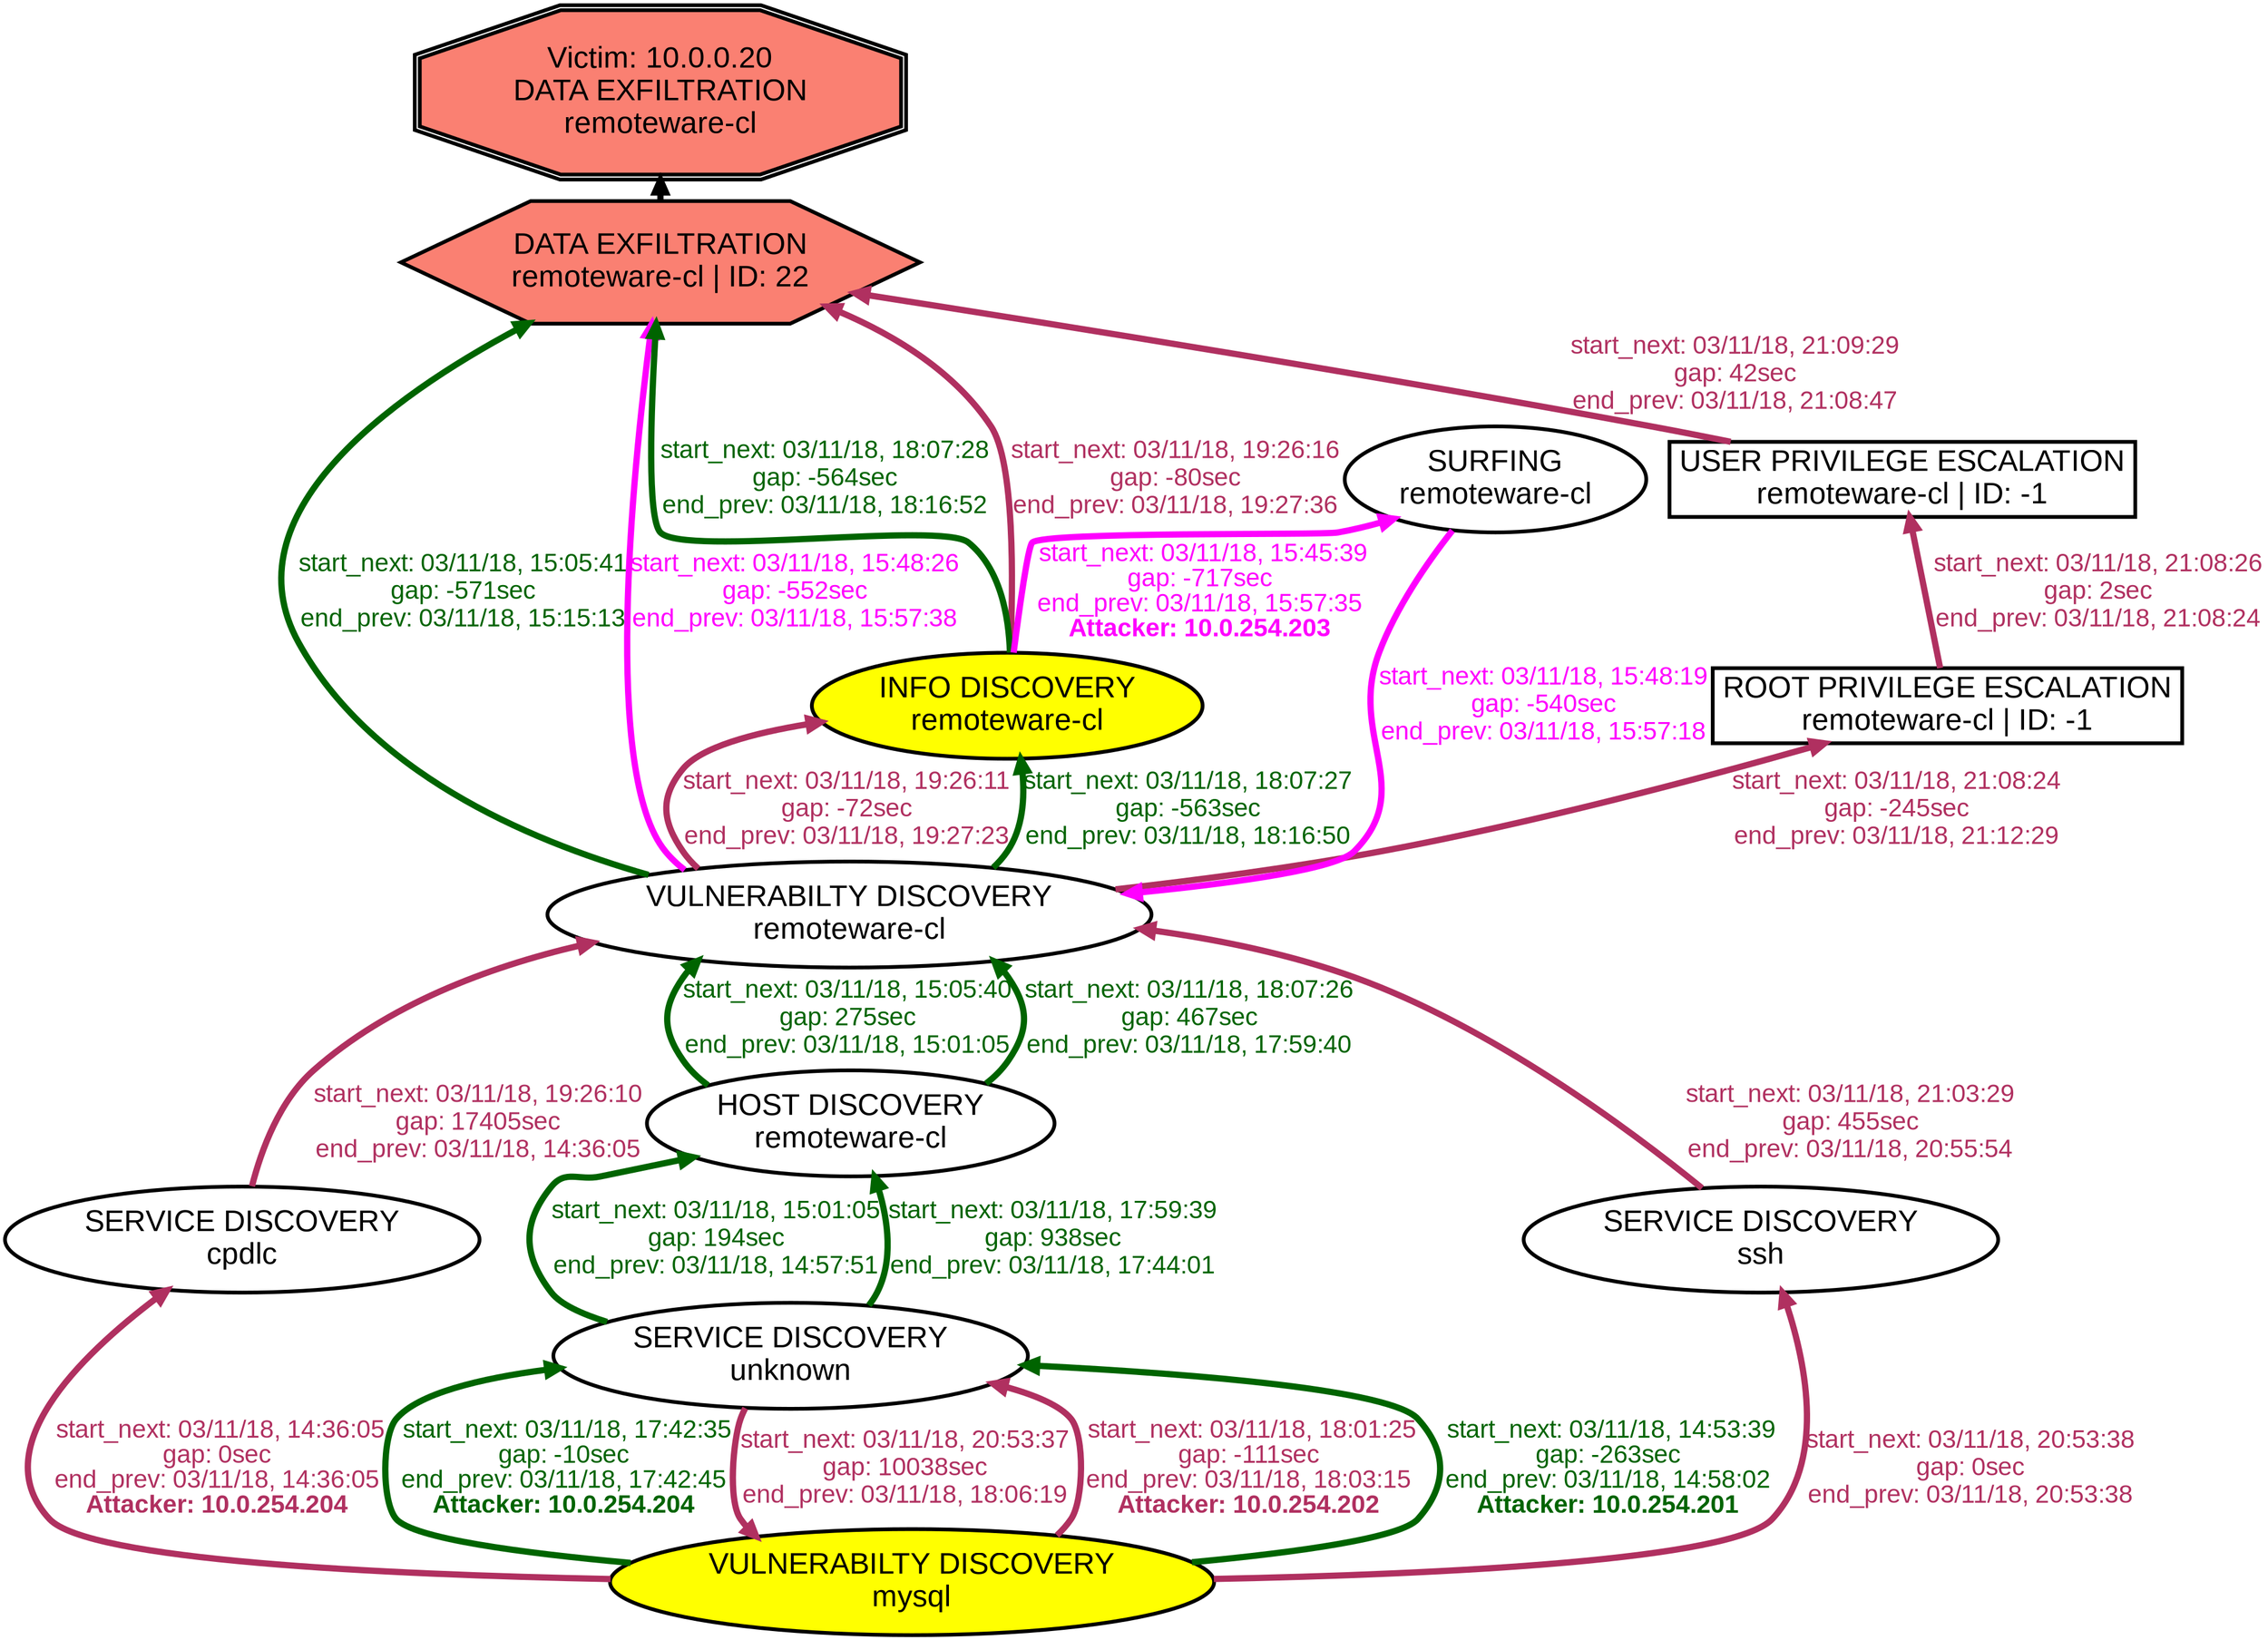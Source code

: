 digraph DATAEXFILTRATIONremotewarecl {
rankdir="BT"; 
 graph [ nodesep="0.1", ranksep="0.02"] 
 node [ fontname=Arial, fontsize=24,penwidth=3]; 
 edge [ fontname=Arial, fontsize=20,penwidth=5 ];
"Victim: 10.0.0.20
DATA EXFILTRATION
remoteware-cl" [shape=doubleoctagon, style=filled, fillcolor=salmon];
{ rank = max; "Victim: 10.0.0.20
DATA EXFILTRATION
remoteware-cl"}
"DATA EXFILTRATION
remoteware-cl | ID: 22" -> "Victim: 10.0.0.20
DATA EXFILTRATION
remoteware-cl"
"DATA EXFILTRATION
remoteware-cl | ID: 22" [style=filled, fillcolor= salmon]
{ rank=same; "DATA EXFILTRATION
remoteware-cl | ID: 22"}
"VULNERABILTY DISCOVERY
mysql" [style=filled, fillcolor= yellow]
"VULNERABILTY DISCOVERY
mysql" -> "SERVICE DISCOVERY
cpdlc" [ color=maroon] [label=<<font color="maroon"> start_next: 03/11/18, 14:36:05<br/>gap: 0sec<br/>end_prev: 03/11/18, 14:36:05</font><br/><font color="maroon"><b>Attacker: 10.0.254.204</b></font>>]
"SERVICE DISCOVERY
cpdlc" -> "VULNERABILTY DISCOVERY
remoteware-cl" [ label="start_next: 03/11/18, 19:26:10
gap: 17405sec
end_prev: 03/11/18, 14:36:05"][ fontcolor="maroon" color=maroon]
"VULNERABILTY DISCOVERY
remoteware-cl" -> "INFO DISCOVERY
remoteware-cl" [ label="start_next: 03/11/18, 19:26:11
gap: -72sec
end_prev: 03/11/18, 19:27:23"][ fontcolor="maroon" color=maroon]
"INFO DISCOVERY
remoteware-cl" -> "DATA EXFILTRATION
remoteware-cl | ID: 22" [ label="start_next: 03/11/18, 19:26:16
gap: -80sec
end_prev: 03/11/18, 19:27:36"][ fontcolor="maroon" color=maroon]
"VULNERABILTY DISCOVERY
mysql" [style=filled, fillcolor= yellow]
"VULNERABILTY DISCOVERY
mysql" -> "SERVICE DISCOVERY
unknown" [ color=maroon] [label=<<font color="maroon"> start_next: 03/11/18, 18:01:25<br/>gap: -111sec<br/>end_prev: 03/11/18, 18:03:15</font><br/><font color="maroon"><b>Attacker: 10.0.254.202</b></font>>]
"SERVICE DISCOVERY
unknown" -> "VULNERABILTY DISCOVERY
mysql" [ label="start_next: 03/11/18, 20:53:37
gap: 10038sec
end_prev: 03/11/18, 18:06:19"][ fontcolor="maroon" color=maroon]
"VULNERABILTY DISCOVERY
mysql" -> "SERVICE DISCOVERY
ssh" [ label="start_next: 03/11/18, 20:53:38
gap: 0sec
end_prev: 03/11/18, 20:53:38"][ fontcolor="maroon" color=maroon]
"SERVICE DISCOVERY
ssh" -> "VULNERABILTY DISCOVERY
remoteware-cl" [ label="start_next: 03/11/18, 21:03:29
gap: 455sec
end_prev: 03/11/18, 20:55:54"][ fontcolor="maroon" color=maroon]
"VULNERABILTY DISCOVERY
remoteware-cl" -> "ROOT PRIVILEGE ESCALATION
remoteware-cl | ID: -1" [ label="start_next: 03/11/18, 21:08:24
gap: -245sec
end_prev: 03/11/18, 21:12:29"][ fontcolor="maroon" color=maroon]
"ROOT PRIVILEGE ESCALATION
remoteware-cl | ID: -1" -> "USER PRIVILEGE ESCALATION
remoteware-cl | ID: -1" [ label="start_next: 03/11/18, 21:08:26
gap: 2sec
end_prev: 03/11/18, 21:08:24"][ fontcolor="maroon" color=maroon]
"USER PRIVILEGE ESCALATION
remoteware-cl | ID: -1" -> "DATA EXFILTRATION
remoteware-cl | ID: 22" [ label="start_next: 03/11/18, 21:09:29
gap: 42sec
end_prev: 03/11/18, 21:08:47"][ fontcolor="maroon" color=maroon]
"VULNERABILTY DISCOVERY
mysql" [style=filled, fillcolor= yellow]
"VULNERABILTY DISCOVERY
mysql" -> "SERVICE DISCOVERY
unknown" [ color=darkgreen] [label=<<font color="darkgreen"> start_next: 03/11/18, 14:53:39<br/>gap: -263sec<br/>end_prev: 03/11/18, 14:58:02</font><br/><font color="darkgreen"><b>Attacker: 10.0.254.201</b></font>>]
"SERVICE DISCOVERY
unknown" -> "HOST DISCOVERY
remoteware-cl" [ label="start_next: 03/11/18, 15:01:05
gap: 194sec
end_prev: 03/11/18, 14:57:51"][ fontcolor="darkgreen" color=darkgreen]
"HOST DISCOVERY
remoteware-cl" -> "VULNERABILTY DISCOVERY
remoteware-cl" [ label="start_next: 03/11/18, 15:05:40
gap: 275sec
end_prev: 03/11/18, 15:01:05"][ fontcolor="darkgreen" color=darkgreen]
"VULNERABILTY DISCOVERY
remoteware-cl" -> "DATA EXFILTRATION
remoteware-cl | ID: 22" [ label="start_next: 03/11/18, 15:05:41
gap: -571sec
end_prev: 03/11/18, 15:15:13"][ fontcolor="darkgreen" color=darkgreen]
"VULNERABILTY DISCOVERY
mysql" [style=filled, fillcolor= yellow]
"VULNERABILTY DISCOVERY
mysql" -> "SERVICE DISCOVERY
unknown" [ color=darkgreen] [label=<<font color="darkgreen"> start_next: 03/11/18, 17:42:35<br/>gap: -10sec<br/>end_prev: 03/11/18, 17:42:45</font><br/><font color="darkgreen"><b>Attacker: 10.0.254.204</b></font>>]
"SERVICE DISCOVERY
unknown" -> "HOST DISCOVERY
remoteware-cl" [ label="start_next: 03/11/18, 17:59:39
gap: 938sec
end_prev: 03/11/18, 17:44:01"][ fontcolor="darkgreen" color=darkgreen]
"HOST DISCOVERY
remoteware-cl" -> "VULNERABILTY DISCOVERY
remoteware-cl" [ label="start_next: 03/11/18, 18:07:26
gap: 467sec
end_prev: 03/11/18, 17:59:40"][ fontcolor="darkgreen" color=darkgreen]
"VULNERABILTY DISCOVERY
remoteware-cl" -> "INFO DISCOVERY
remoteware-cl" [ label="start_next: 03/11/18, 18:07:27
gap: -563sec
end_prev: 03/11/18, 18:16:50"][ fontcolor="darkgreen" color=darkgreen]
"INFO DISCOVERY
remoteware-cl" -> "DATA EXFILTRATION
remoteware-cl | ID: 22" [ label="start_next: 03/11/18, 18:07:28
gap: -564sec
end_prev: 03/11/18, 18:16:52"][ fontcolor="darkgreen" color=darkgreen]
"INFO DISCOVERY
remoteware-cl" [style=filled, fillcolor= yellow]
"INFO DISCOVERY
remoteware-cl" -> "SURFING
remoteware-cl" [ color=magenta] [label=<<font color="magenta"> start_next: 03/11/18, 15:45:39<br/>gap: -717sec<br/>end_prev: 03/11/18, 15:57:35</font><br/><font color="magenta"><b>Attacker: 10.0.254.203</b></font>>]
"SURFING
remoteware-cl" -> "VULNERABILTY DISCOVERY
remoteware-cl" [ label="start_next: 03/11/18, 15:48:19
gap: -540sec
end_prev: 03/11/18, 15:57:18"][ fontcolor="magenta" color=magenta]
"VULNERABILTY DISCOVERY
remoteware-cl" -> "DATA EXFILTRATION
remoteware-cl | ID: 22" [ label="start_next: 03/11/18, 15:48:26
gap: -552sec
end_prev: 03/11/18, 15:57:38"][ fontcolor="magenta" color=magenta]
"VULNERABILTY DISCOVERY
mysql" [shape=oval]
"VULNERABILTY DISCOVERY
mysql" [tooltip="ET SCAN Suspicious inbound to mySQL port 3306
ET SCAN Suspicious inbound to MSSQL port 1433
ET SCAN Suspicious inbound to PostgreSQL port 5432
ET SCAN Suspicious inbound to Oracle SQL port 1521
ET SCAN Suspicious inbound to mSQL port 4333"]
"SERVICE DISCOVERY
cpdlc" [shape=oval]
"SERVICE DISCOVERY
cpdlc" [tooltip="ET SCAN Potential VNC Scan 5900-5920
ET SCAN Potential VNC Scan 5800-5820"]
"VULNERABILTY DISCOVERY
remoteware-cl" [shape=oval]
"VULNERABILTY DISCOVERY
remoteware-cl" [tooltip="ET SCAN Nikto Web App Scan in Progress
ET SCAN OpenVAS User-Agent Inbound
ET SCAN Suspicious inbound to mySQL port 3306"]
"INFO DISCOVERY
remoteware-cl" [shape=oval]
"INFO DISCOVERY
remoteware-cl" [tooltip="GPL WEB_SERVER viewcode access
GPL WEB_SERVER .htaccess access
GPL WEB_SERVER writeto.cnf access
GPL WEB_SERVER iisadmin access
ET WEB_SPECIFIC_APPS Request to Wordpress W3TC Plug-in dbcache Directory
GPL WEB_SERVER services.cnf access
GPL EXPLOIT unicode directory traversal attempt
GPL WEB_SERVER service.cnf access
GPL EXPLOIT iisadmpwd attempt
ET WEB_SERVER PHP SESSION SuperGlobal in URI
GPL WEB_SERVER /~root access
GPL WEB_SERVER authors.pwd access
GPL EXPLOIT .cnf access
ET POLICY Proxy TRACE Request - inbound
GPL WEB_SERVER .htpasswd access
GPL WEB_SERVER global.asa access
ET WEB_SERVER PHP SERVER SuperGlobal in URI
GPL EXPLOIT fpcount access
GPL WEB_SERVER globals.pl access
GPL WEB_SERVER 403 Forbidden
GPL WEB_SERVER service.pwd
GPL EXPLOIT ISAPI .idq attempt
ET WEB_SERVER PHP Easteregg Information-Disclosure (phpinfo)
GPL WEB_SERVER printenv access
GPL WEB_SERVER author.exe access
GPL EXPLOIT iissamples access
GPL EXPLOIT .htr access
ET WEB_SERVER PHP REQUEST SuperGlobal in URI"]
"DATA EXFILTRATION
remoteware-cl | ID: 22" [shape=hexagon]
"DATA EXFILTRATION
remoteware-cl | ID: 22" [tooltip="GPL WEB_SERVER Tomcat server snoop access
GPL EXPLOIT ISAPI .ida access
GPL EXPLOIT /msadc/samples/ access
ET WEB_SERVER ColdFusion componentutils access
ET WEB_SERVER /system32/ in Uri - Possible Protected Directory Access Attempt
ET WEB_SERVER Possible XXE SYSTEM ENTITY in POST BODY.
ET WEB_SPECIFIC_APPS PHP-CGI query string parameter vulnerability
ET WEB_SERVER /etc/shadow Detected in URI
ET INFO WinHttp AutoProxy Request wpad.dat Possible BadTunnel
GPL EXPLOIT ISAPI .idq access"]
"SERVICE DISCOVERY
unknown" [shape=oval]
"SERVICE DISCOVERY
unknown" [tooltip="ET SCAN Potential SSH Scan
ET SCAN Potential VNC Scan 5900-5920
ET SCAN Potential VNC Scan 5800-5820
ET SCAN NMAP OS Detection Probe"]
"SERVICE DISCOVERY
ssh" [shape=oval]
"SERVICE DISCOVERY
ssh" [tooltip="ET SCAN Potential VNC Scan 5800-5820
ET SCAN Potential SSH Scan"]
"ROOT PRIVILEGE ESCALATION
remoteware-cl | ID: -1" [shape=box]
"ROOT PRIVILEGE ESCALATION
remoteware-cl | ID: -1" [tooltip="ET WEB_SERVER ColdFusion administrator access"]
"USER PRIVILEGE ESCALATION
remoteware-cl | ID: -1" [shape=box]
"USER PRIVILEGE ESCALATION
remoteware-cl | ID: -1" [tooltip="ET POLICY Outgoing Basic Auth Base64 HTTP Password detected unencrypted
ET POLICY Incoming Basic Auth Base64 HTTP Password detected unencrypted
ET WEB_SPECIFIC_APPS Microhard Systems 3G/4G Cellular Ethernet and Serial Gateway - Default Credentials"]
"HOST DISCOVERY
remoteware-cl" [shape=oval]
"HOST DISCOVERY
remoteware-cl" [tooltip="ET SCAN Nmap Scripting Engine User-Agent Detected (Nmap Scripting Engine)
ET SCAN Possible Nmap User-Agent Observed"]
"SURFING
remoteware-cl" [shape=oval]
"SURFING
remoteware-cl" [tooltip="ET WEB_SERVER WEB-PHP phpinfo access"]
}
